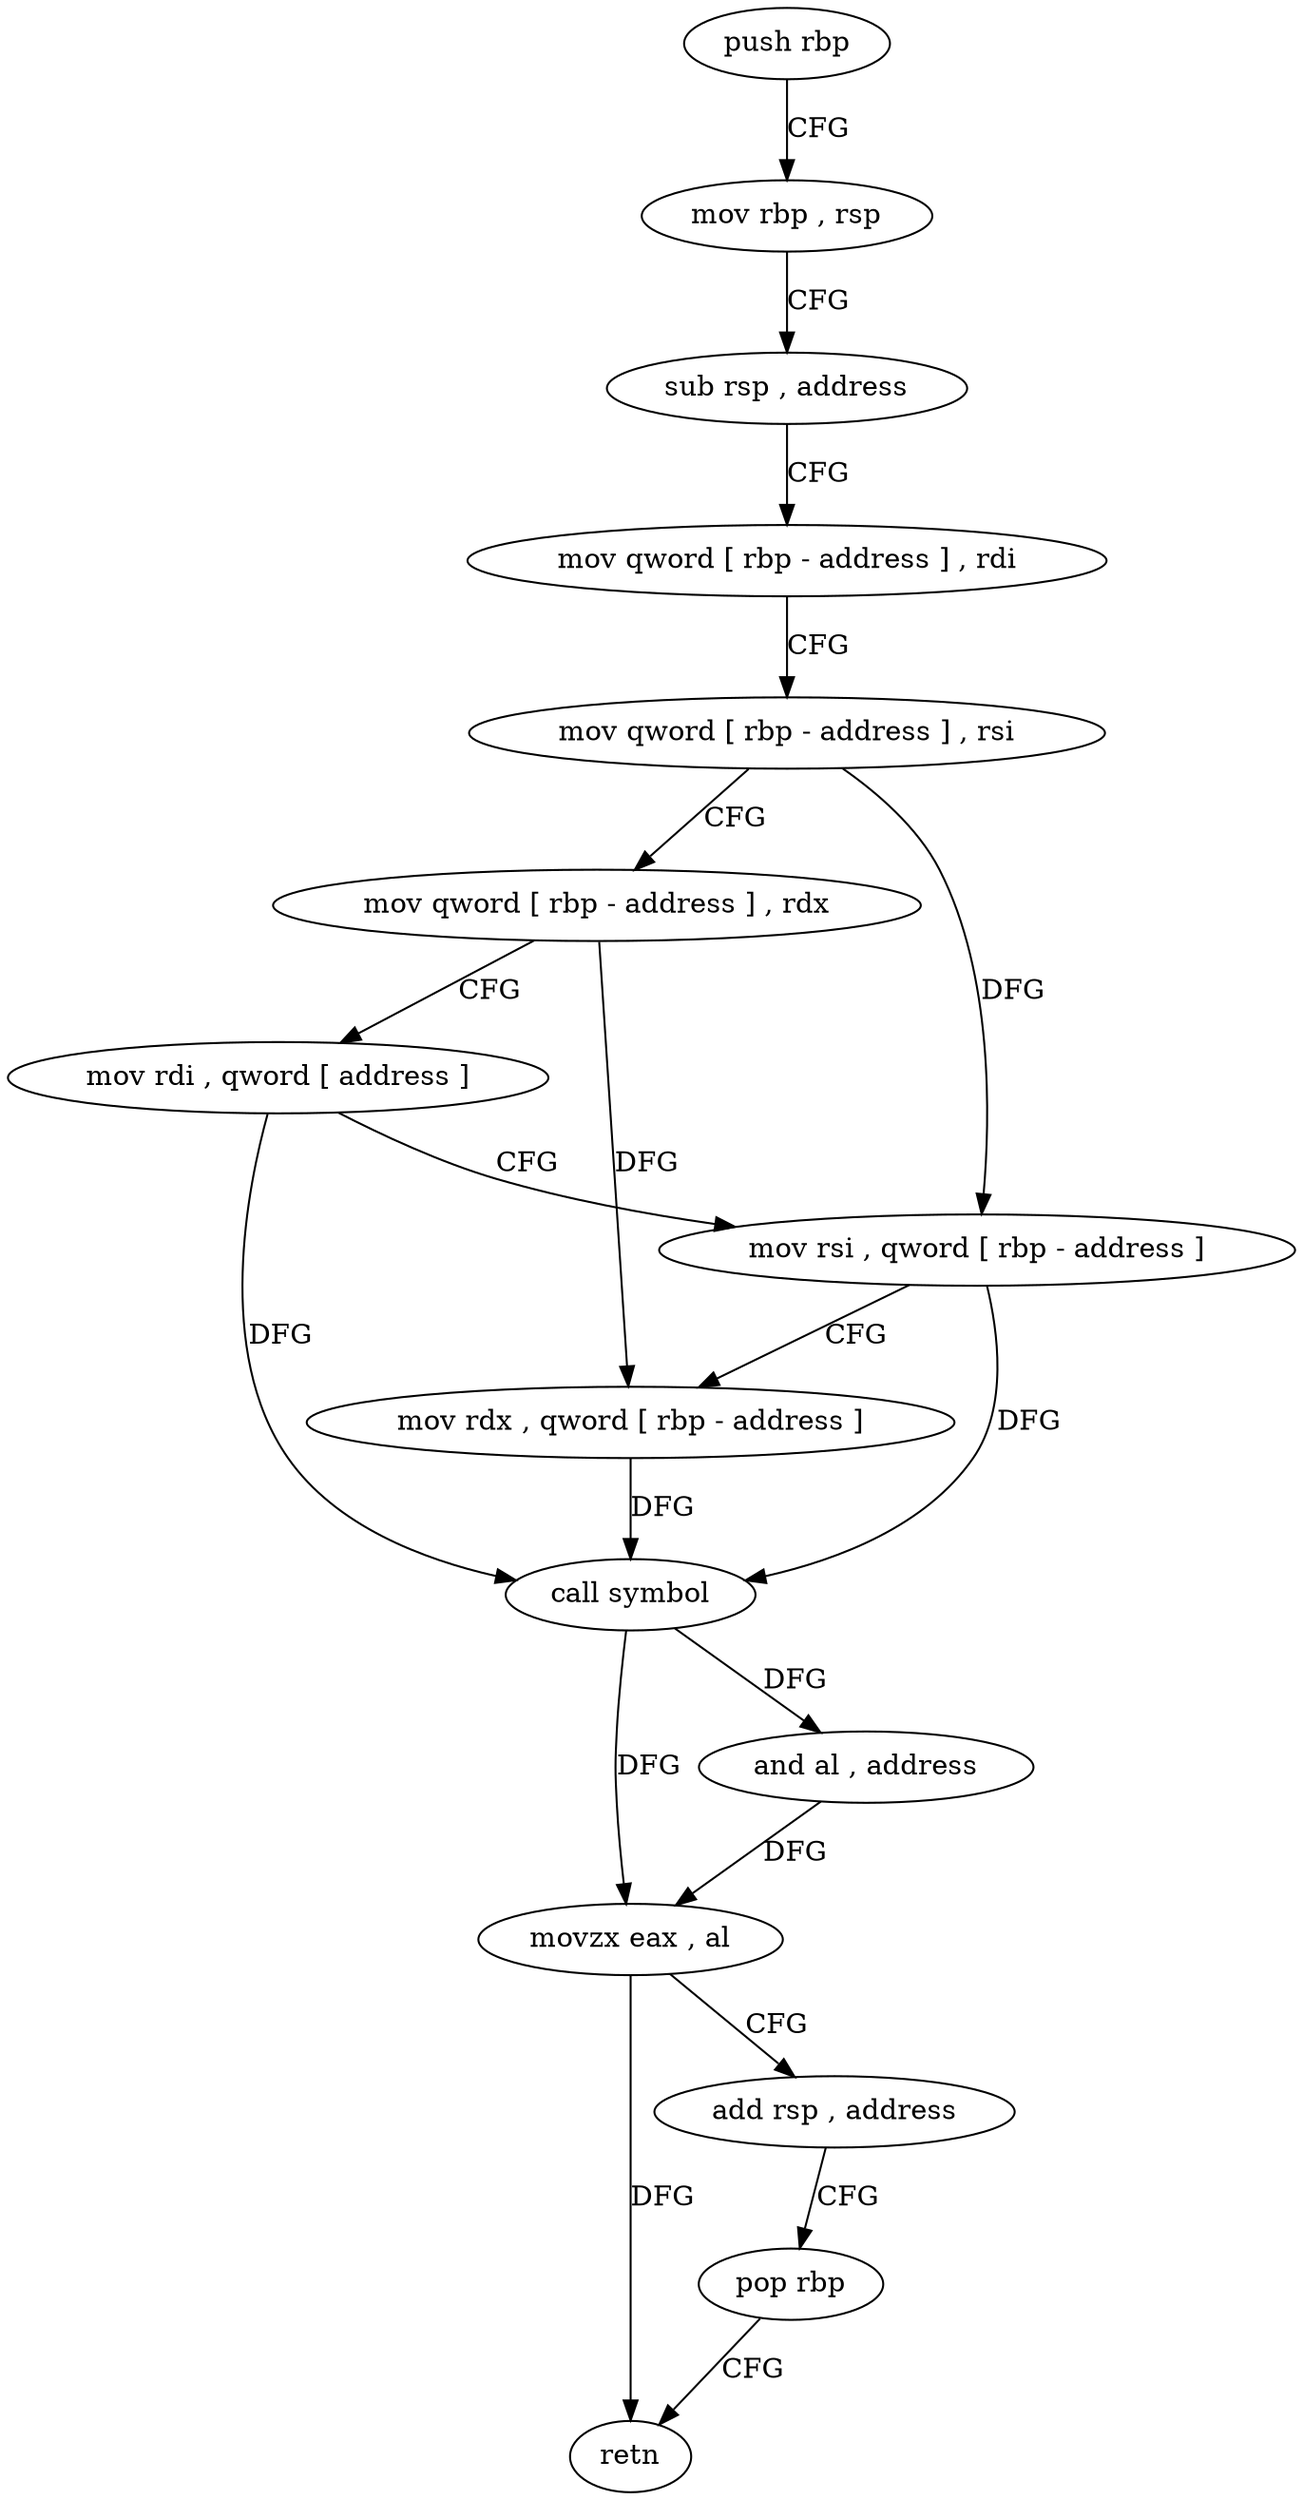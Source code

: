 digraph "func" {
"4216304" [label = "push rbp" ]
"4216305" [label = "mov rbp , rsp" ]
"4216308" [label = "sub rsp , address" ]
"4216312" [label = "mov qword [ rbp - address ] , rdi" ]
"4216316" [label = "mov qword [ rbp - address ] , rsi" ]
"4216320" [label = "mov qword [ rbp - address ] , rdx" ]
"4216324" [label = "mov rdi , qword [ address ]" ]
"4216332" [label = "mov rsi , qword [ rbp - address ]" ]
"4216336" [label = "mov rdx , qword [ rbp - address ]" ]
"4216340" [label = "call symbol" ]
"4216345" [label = "and al , address" ]
"4216347" [label = "movzx eax , al" ]
"4216350" [label = "add rsp , address" ]
"4216354" [label = "pop rbp" ]
"4216355" [label = "retn" ]
"4216304" -> "4216305" [ label = "CFG" ]
"4216305" -> "4216308" [ label = "CFG" ]
"4216308" -> "4216312" [ label = "CFG" ]
"4216312" -> "4216316" [ label = "CFG" ]
"4216316" -> "4216320" [ label = "CFG" ]
"4216316" -> "4216332" [ label = "DFG" ]
"4216320" -> "4216324" [ label = "CFG" ]
"4216320" -> "4216336" [ label = "DFG" ]
"4216324" -> "4216332" [ label = "CFG" ]
"4216324" -> "4216340" [ label = "DFG" ]
"4216332" -> "4216336" [ label = "CFG" ]
"4216332" -> "4216340" [ label = "DFG" ]
"4216336" -> "4216340" [ label = "DFG" ]
"4216340" -> "4216345" [ label = "DFG" ]
"4216340" -> "4216347" [ label = "DFG" ]
"4216345" -> "4216347" [ label = "DFG" ]
"4216347" -> "4216350" [ label = "CFG" ]
"4216347" -> "4216355" [ label = "DFG" ]
"4216350" -> "4216354" [ label = "CFG" ]
"4216354" -> "4216355" [ label = "CFG" ]
}

